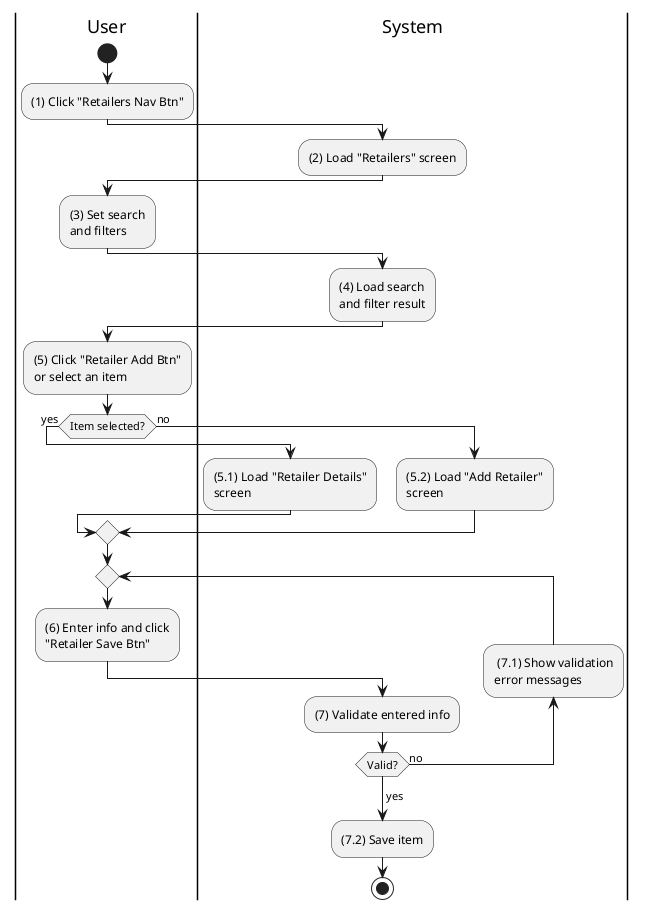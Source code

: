@startuml retailer-manage
|u|User
|s|System

|u|
start
:(1) Click "Retailers Nav Btn";

|s|
:(2) Load "Retailers" screen;

|u|
:(3) Set search\nand filters;

|s|
:(4) Load search\nand filter result;

|u|
:(5) Click "Retailer Add Btn"\nor select an item;

if (Item selected?) then (yes)
|s|
:(5.1) Load "Retailer Details"\nscreen;
else (no)
:(5.2) Load "Add Retailer"\nscreen;
endif

|u|
repeat
    :(6) Enter info and click\n"Retailer Save Btn";

    |s|
    :(7) Validate entered info;
    backward: (7.1) Show validation\nerror messages;
repeat while (Valid?) is (no)
->yes;
:(7.2) Save item;
stop
@enduml